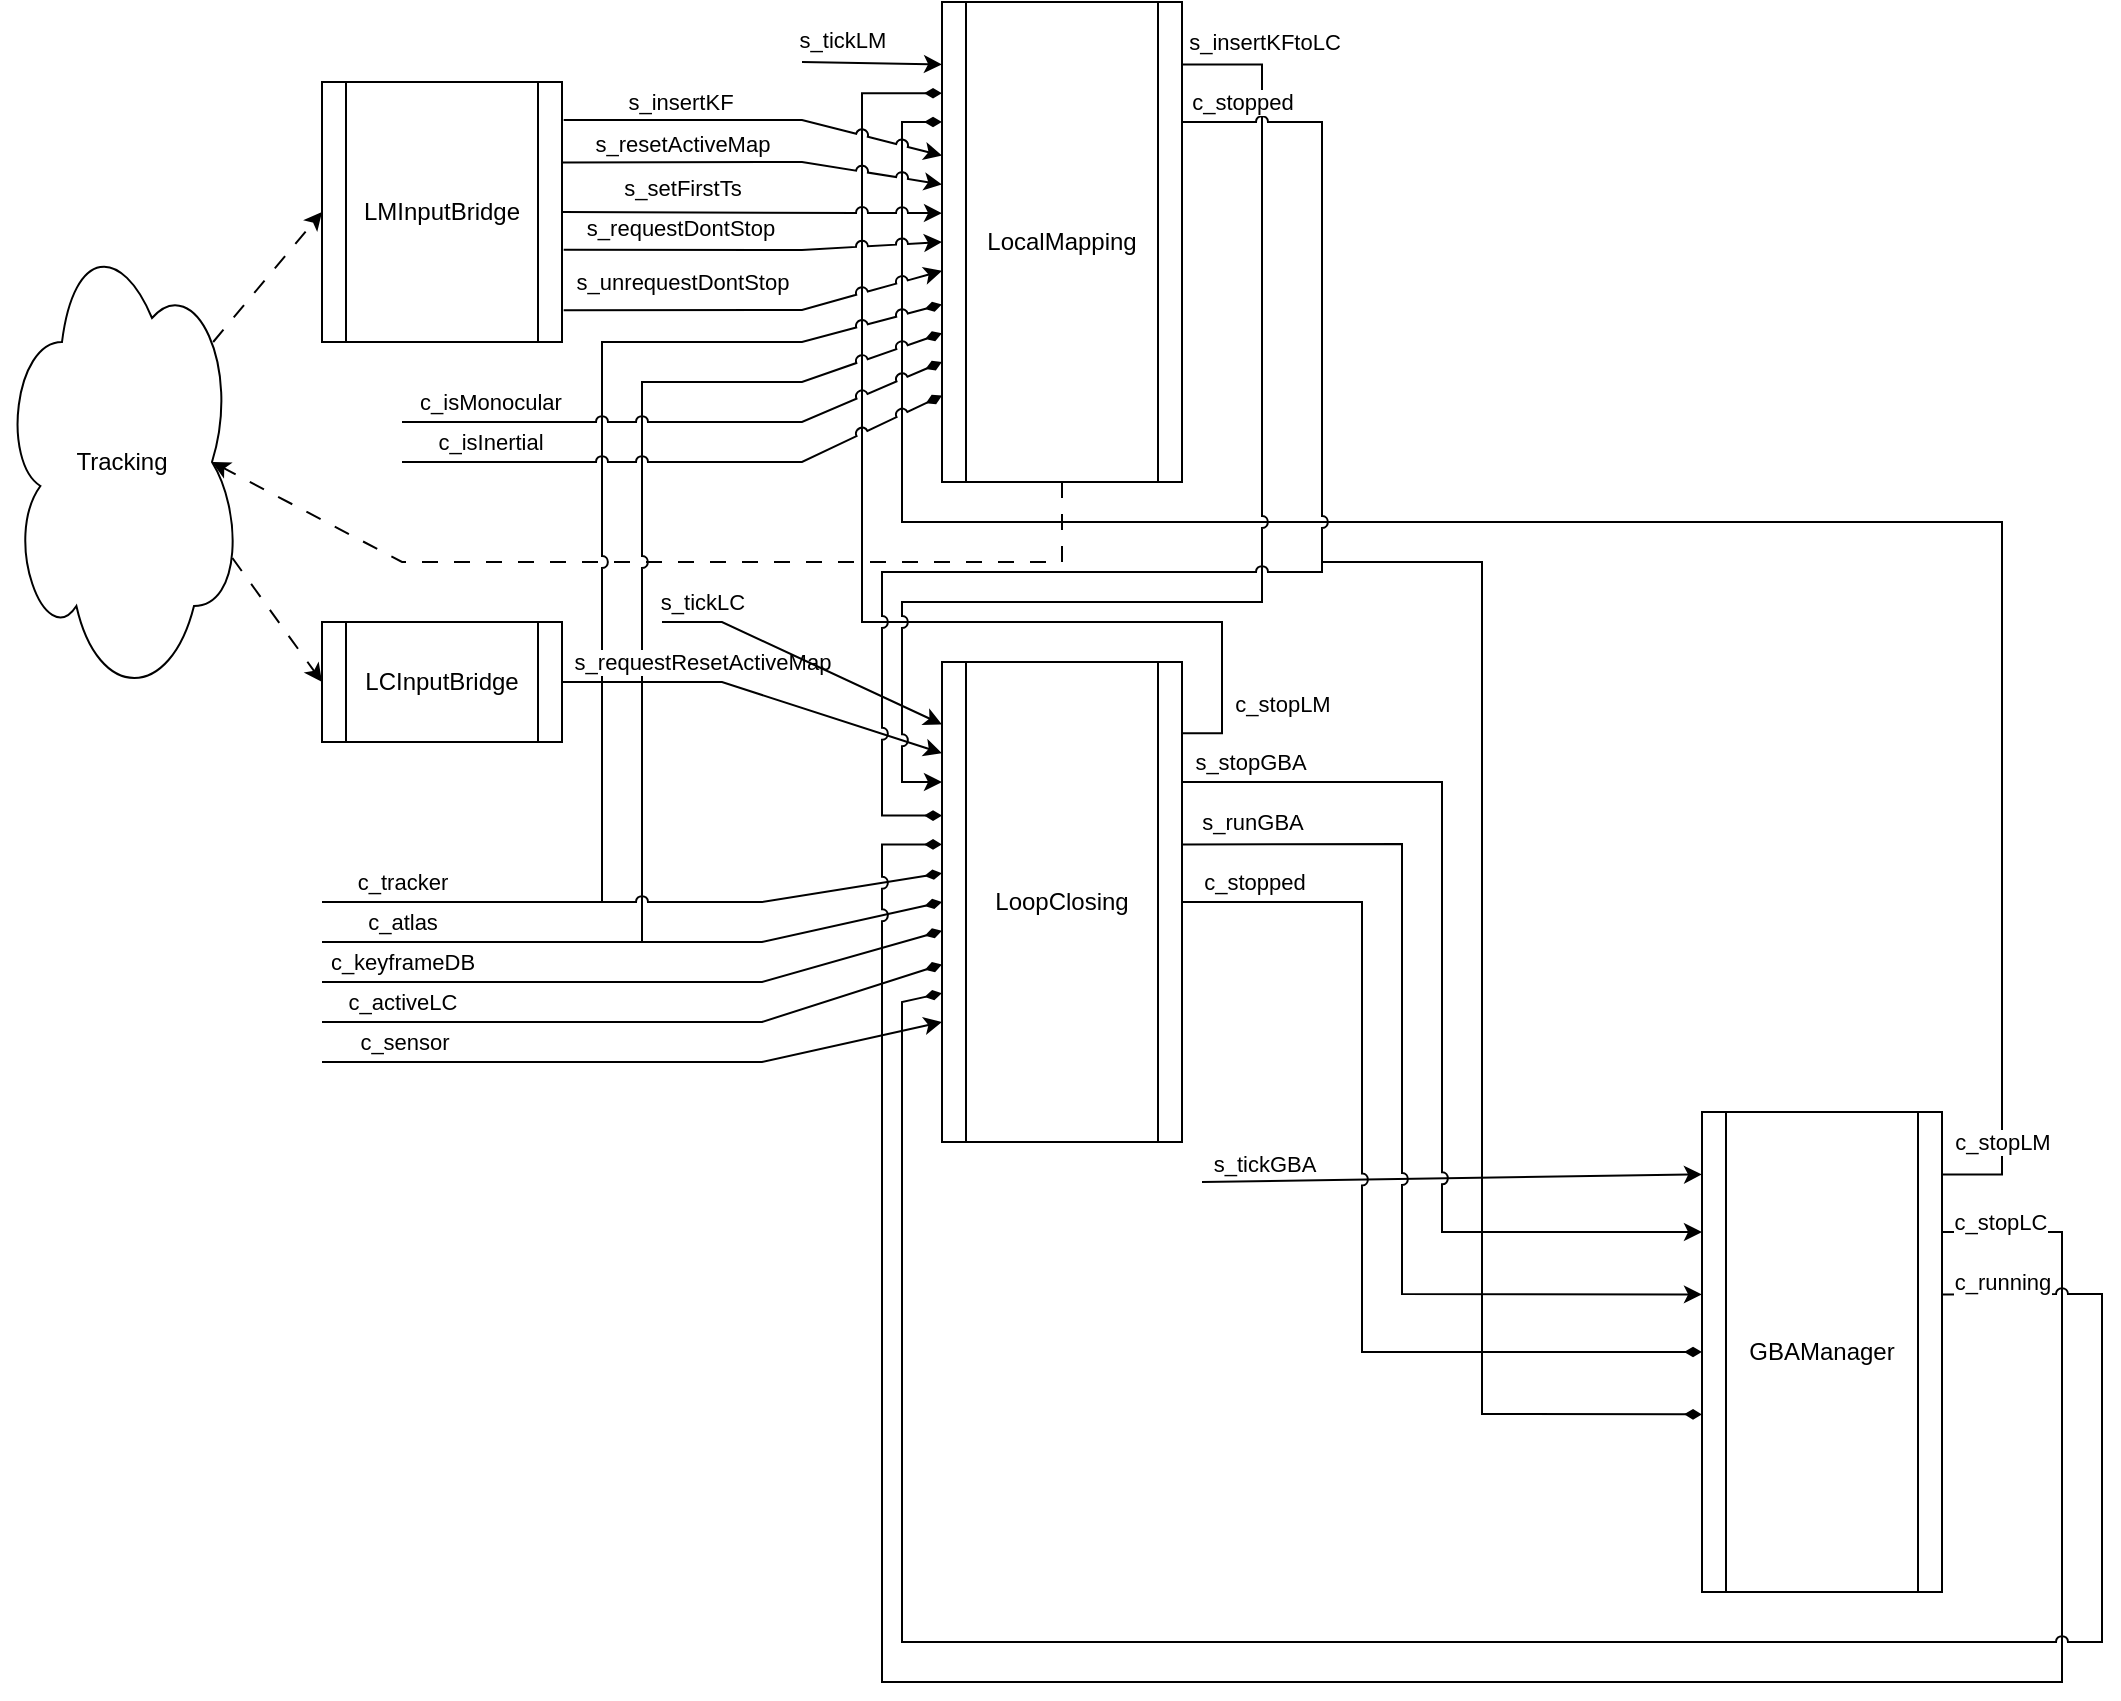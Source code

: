 <mxfile version="24.4.13" type="device">
  <diagram name="ページ1" id="2MazvkKiSUh3FhrOFxcr">
    <mxGraphModel dx="624" dy="1362" grid="1" gridSize="10" guides="1" tooltips="1" connect="1" arrows="1" fold="1" page="1" pageScale="1" pageWidth="827" pageHeight="1169" math="0" shadow="0">
      <root>
        <mxCell id="0" />
        <mxCell id="1" parent="0" />
        <mxCell id="nMe6oU5AvY49a71Z3NFx-3" value="LoopClosing" style="shape=process;whiteSpace=wrap;html=1;backgroundOutline=1;points=[[0,0,0,0,0],[0,0.13,0,0,0],[0,0.19,0,0,0],[0,0.25,0,0,0],[0,0.32,0,0,0],[0,0.38,0,0,0],[0,0.44,0,0,0],[0,0.5,0,0,0],[0,0.56,0,0,0],[0,0.63,0,0,0],[0,0.69,0,0,0],[0,0.75,0,0,0],[0,0.82,0,0,0],[0,0.88,0,0,0],[0,1,0,0,0],[0.25,0,0,0,0],[0.25,1,0,0,0],[0.5,0,0,0,0],[0.5,1,0,0,0],[0.75,0,0,0,0],[0.75,1,0,0,0],[1,0,0,0,0],[1,0.13,0,0,0],[1,0.19,0,0,0],[1,0.25,0,0,0],[1,0.32,0,0,0],[1,0.38,0,0,0],[1,0.44,0,0,0],[1,0.5,0,0,0],[1,0.56,0,0,0],[1,0.63,0,0,0],[1,0.69,0,0,0],[1,0.75,0,0,0],[1,0.82,0,0,0],[1,0.88,0,0,0],[1,1,0,0,0]];" parent="1" vertex="1">
          <mxGeometry x="510" y="360" width="120" height="240" as="geometry" />
        </mxCell>
        <mxCell id="nMe6oU5AvY49a71Z3NFx-5" style="edgeStyle=orthogonalEdgeStyle;rounded=0;orthogonalLoop=1;jettySize=auto;html=1;exitX=1;exitY=0.13;exitDx=0;exitDy=0;exitPerimeter=0;entryX=0;entryY=0.19;entryDx=0;entryDy=0;entryPerimeter=0;endArrow=diamondThin;endFill=1;" parent="1" target="nMe6oU5AvY49a71Z3NFx-8" edge="1">
          <mxGeometry relative="1" as="geometry">
            <mxPoint x="630" y="395.6" as="sourcePoint" />
            <mxPoint x="510" y="80.0" as="targetPoint" />
            <Array as="points">
              <mxPoint x="650" y="396" />
              <mxPoint x="650" y="340" />
              <mxPoint x="470" y="340" />
              <mxPoint x="470" y="76" />
            </Array>
          </mxGeometry>
        </mxCell>
        <mxCell id="nMe6oU5AvY49a71Z3NFx-6" value="c_stopLM" style="edgeLabel;html=1;align=center;verticalAlign=middle;resizable=0;points=[];" parent="nMe6oU5AvY49a71Z3NFx-5" vertex="1" connectable="0">
          <mxGeometry x="-0.839" relative="1" as="geometry">
            <mxPoint x="30" y="10" as="offset" />
          </mxGeometry>
        </mxCell>
        <mxCell id="nMe6oU5AvY49a71Z3NFx-7" value="GBAManager" style="shape=process;whiteSpace=wrap;html=1;backgroundOutline=1;points=[[0,0,0,0,0],[0,0.13,0,0,0],[0,0.19,0,0,0],[0,0.25,0,0,0],[0,0.32,0,0,0],[0,0.38,0,0,0],[0,0.44,0,0,0],[0,0.5,0,0,0],[0,0.56,0,0,0],[0,0.63,0,0,0],[0,0.69,0,0,0],[0,0.75,0,0,0],[0,0.82,0,0,0],[0,0.88,0,0,0],[0,1,0,0,0],[0.25,0,0,0,0],[0.25,1,0,0,0],[0.5,0,0,0,0],[0.5,1,0,0,0],[0.75,0,0,0,0],[0.75,1,0,0,0],[1,0,0,0,0],[1,0.13,0,0,0],[1,0.19,0,0,0],[1,0.25,0,0,0],[1,0.32,0,0,0],[1,0.38,0,0,0],[1,0.44,0,0,0],[1,0.5,0,0,0],[1,0.56,0,0,0],[1,0.63,0,0,0],[1,0.69,0,0,0],[1,0.75,0,0,0],[1,0.82,0,0,0],[1,0.88,0,0,0],[1,1,0,0,0]];" parent="1" vertex="1">
          <mxGeometry x="890" y="585" width="120" height="240" as="geometry" />
        </mxCell>
        <mxCell id="nMe6oU5AvY49a71Z3NFx-8" value="LocalMapping" style="shape=process;whiteSpace=wrap;html=1;backgroundOutline=1;points=[[0,0,0,0,0],[0,0.13,0,0,0],[0,0.19,0,0,0],[0,0.25,0,0,0],[0,0.32,0,0,0],[0,0.38,0,0,0],[0,0.44,0,0,0],[0,0.5,0,0,0],[0,0.56,0,0,0],[0,0.63,0,0,0],[0,0.69,0,0,0],[0,0.75,0,0,0],[0,0.82,0,0,0],[0,0.88,0,0,0],[0,1,0,0,0],[0.25,0,0,0,0],[0.25,1,0,0,0],[0.5,0,0,0,0],[0.5,1,0,0,0],[0.75,0,0,0,0],[0.75,1,0,0,0],[1,0,0,0,0],[1,0.13,0,0,0],[1,0.19,0,0,0],[1,0.25,0,0,0],[1,0.32,0,0,0],[1,0.38,0,0,0],[1,0.44,0,0,0],[1,0.5,0,0,0],[1,0.56,0,0,0],[1,0.63,0,0,0],[1,0.69,0,0,0],[1,0.75,0,0,0],[1,0.82,0,0,0],[1,0.88,0,0,0],[1,1,0,0,0]];" parent="1" vertex="1">
          <mxGeometry x="510" y="30" width="120" height="240" as="geometry" />
        </mxCell>
        <mxCell id="nMe6oU5AvY49a71Z3NFx-10" style="edgeStyle=orthogonalEdgeStyle;rounded=0;orthogonalLoop=1;jettySize=auto;html=1;exitX=1;exitY=0.13;exitDx=0;exitDy=0;exitPerimeter=0;entryX=0;entryY=0.25;entryDx=0;entryDy=0;entryPerimeter=0;endArrow=diamondThin;endFill=1;" parent="1" source="nMe6oU5AvY49a71Z3NFx-7" target="nMe6oU5AvY49a71Z3NFx-8" edge="1">
          <mxGeometry relative="1" as="geometry">
            <Array as="points">
              <mxPoint x="1040" y="616" />
              <mxPoint x="1040" y="290" />
              <mxPoint x="490" y="290" />
              <mxPoint x="490" y="90" />
            </Array>
          </mxGeometry>
        </mxCell>
        <mxCell id="nMe6oU5AvY49a71Z3NFx-11" value="c_stopLM" style="edgeLabel;html=1;align=center;verticalAlign=middle;resizable=0;points=[];" parent="nMe6oU5AvY49a71Z3NFx-10" vertex="1" connectable="0">
          <mxGeometry x="-0.897" y="-1" relative="1" as="geometry">
            <mxPoint x="-1" y="12" as="offset" />
          </mxGeometry>
        </mxCell>
        <mxCell id="nMe6oU5AvY49a71Z3NFx-12" value="" style="endArrow=classic;html=1;rounded=0;jumpStyle=arc;entryX=0;entryY=0.13;entryDx=0;entryDy=0;entryPerimeter=0;" parent="1" target="nMe6oU5AvY49a71Z3NFx-8" edge="1">
          <mxGeometry width="50" height="50" relative="1" as="geometry">
            <mxPoint x="440" y="60" as="sourcePoint" />
            <mxPoint x="480" y="61.2" as="targetPoint" />
          </mxGeometry>
        </mxCell>
        <mxCell id="nMe6oU5AvY49a71Z3NFx-13" value="s_tickLM" style="edgeLabel;html=1;align=center;verticalAlign=middle;resizable=0;points=[];" parent="nMe6oU5AvY49a71Z3NFx-12" vertex="1" connectable="0">
          <mxGeometry x="-0.864" y="-3" relative="1" as="geometry">
            <mxPoint x="15" y="-14" as="offset" />
          </mxGeometry>
        </mxCell>
        <mxCell id="26lXbxvh2lXE3vRa3ptv-3" style="rounded=0;orthogonalLoop=1;jettySize=auto;html=1;exitX=0.88;exitY=0.25;exitDx=0;exitDy=0;exitPerimeter=0;entryX=0;entryY=0.5;entryDx=0;entryDy=0;dashed=1;dashPattern=8 8;endArrow=classic;endFill=1;startArrow=none;startFill=0;" parent="1" source="26lXbxvh2lXE3vRa3ptv-1" target="26lXbxvh2lXE3vRa3ptv-2" edge="1">
          <mxGeometry relative="1" as="geometry" />
        </mxCell>
        <mxCell id="26lXbxvh2lXE3vRa3ptv-7" style="rounded=0;orthogonalLoop=1;jettySize=auto;html=1;exitX=0.96;exitY=0.7;exitDx=0;exitDy=0;exitPerimeter=0;dashed=1;dashPattern=8 8;entryX=0;entryY=0.5;entryDx=0;entryDy=0;" parent="1" source="26lXbxvh2lXE3vRa3ptv-1" target="26lXbxvh2lXE3vRa3ptv-6" edge="1">
          <mxGeometry relative="1" as="geometry">
            <mxPoint x="170" y="240" as="targetPoint" />
          </mxGeometry>
        </mxCell>
        <mxCell id="26lXbxvh2lXE3vRa3ptv-1" value="Tracking" style="ellipse;shape=cloud;whiteSpace=wrap;html=1;" parent="1" vertex="1">
          <mxGeometry x="40" y="140" width="120" height="240" as="geometry" />
        </mxCell>
        <mxCell id="26lXbxvh2lXE3vRa3ptv-2" value="LMInputBridge" style="shape=process;whiteSpace=wrap;html=1;backgroundOutline=1;" parent="1" vertex="1">
          <mxGeometry x="200" y="70" width="120" height="130" as="geometry" />
        </mxCell>
        <mxCell id="26lXbxvh2lXE3vRa3ptv-5" style="rounded=0;orthogonalLoop=1;jettySize=auto;html=1;entryX=0.875;entryY=0.5;entryDx=0;entryDy=0;entryPerimeter=0;dashed=1;dashPattern=8 8;exitX=0.5;exitY=1;exitDx=0;exitDy=0;exitPerimeter=0;" parent="1" source="nMe6oU5AvY49a71Z3NFx-8" target="26lXbxvh2lXE3vRa3ptv-1" edge="1">
          <mxGeometry relative="1" as="geometry">
            <mxPoint x="200" y="310" as="sourcePoint" />
            <Array as="points">
              <mxPoint x="570" y="310" />
              <mxPoint x="240" y="310" />
            </Array>
          </mxGeometry>
        </mxCell>
        <mxCell id="26lXbxvh2lXE3vRa3ptv-6" value="LCInputBridge" style="shape=process;whiteSpace=wrap;html=1;backgroundOutline=1;" parent="1" vertex="1">
          <mxGeometry x="200" y="340" width="120" height="60" as="geometry" />
        </mxCell>
        <mxCell id="26lXbxvh2lXE3vRa3ptv-8" style="rounded=0;orthogonalLoop=1;jettySize=auto;html=1;entryX=0;entryY=0.32;entryDx=0;entryDy=0;entryPerimeter=0;jumpStyle=arc;exitX=1.007;exitY=0.146;exitDx=0;exitDy=0;exitPerimeter=0;" parent="1" source="26lXbxvh2lXE3vRa3ptv-2" target="nMe6oU5AvY49a71Z3NFx-8" edge="1">
          <mxGeometry relative="1" as="geometry">
            <mxPoint x="340" y="86" as="sourcePoint" />
            <mxPoint x="550" y="115.89" as="targetPoint" />
            <Array as="points">
              <mxPoint x="440" y="89" />
            </Array>
          </mxGeometry>
        </mxCell>
        <mxCell id="26lXbxvh2lXE3vRa3ptv-9" value="s_insertKF" style="edgeLabel;html=1;align=center;verticalAlign=middle;resizable=0;points=[];" parent="26lXbxvh2lXE3vRa3ptv-8" vertex="1" connectable="0">
          <mxGeometry x="-0.828" y="-1" relative="1" as="geometry">
            <mxPoint x="41" y="-10" as="offset" />
          </mxGeometry>
        </mxCell>
        <mxCell id="26lXbxvh2lXE3vRa3ptv-10" style="rounded=0;orthogonalLoop=1;jettySize=auto;html=1;entryX=0;entryY=0.38;entryDx=0;entryDy=0;entryPerimeter=0;jumpStyle=arc;exitX=1;exitY=0.31;exitDx=0;exitDy=0;exitPerimeter=0;" parent="1" source="26lXbxvh2lXE3vRa3ptv-2" target="nMe6oU5AvY49a71Z3NFx-8" edge="1">
          <mxGeometry relative="1" as="geometry">
            <mxPoint x="360" y="130" as="sourcePoint" />
            <Array as="points">
              <mxPoint x="440" y="110" />
            </Array>
          </mxGeometry>
        </mxCell>
        <mxCell id="26lXbxvh2lXE3vRa3ptv-11" value="s_resetActiveMap" style="edgeLabel;html=1;align=center;verticalAlign=middle;resizable=0;points=[];" parent="26lXbxvh2lXE3vRa3ptv-10" vertex="1" connectable="0">
          <mxGeometry x="-0.843" y="-2" relative="1" as="geometry">
            <mxPoint x="45" y="-12" as="offset" />
          </mxGeometry>
        </mxCell>
        <mxCell id="26lXbxvh2lXE3vRa3ptv-12" style="rounded=0;orthogonalLoop=1;jettySize=auto;html=1;entryX=0;entryY=0.44;entryDx=0;entryDy=0;entryPerimeter=0;exitX=1;exitY=0.5;exitDx=0;exitDy=0;edgeStyle=orthogonalEdgeStyle;jumpStyle=arc;" parent="1" source="26lXbxvh2lXE3vRa3ptv-2" target="nMe6oU5AvY49a71Z3NFx-8" edge="1">
          <mxGeometry relative="1" as="geometry">
            <mxPoint x="360" y="170" as="sourcePoint" />
          </mxGeometry>
        </mxCell>
        <mxCell id="26lXbxvh2lXE3vRa3ptv-14" value="s_setFirstTs" style="edgeLabel;html=1;align=center;verticalAlign=middle;resizable=0;points=[];" parent="26lXbxvh2lXE3vRa3ptv-12" vertex="1" connectable="0">
          <mxGeometry x="-0.878" y="3" relative="1" as="geometry">
            <mxPoint x="48" y="-9" as="offset" />
          </mxGeometry>
        </mxCell>
        <mxCell id="26lXbxvh2lXE3vRa3ptv-13" style="rounded=0;orthogonalLoop=1;jettySize=auto;html=1;entryX=0;entryY=0.5;entryDx=0;entryDy=0;entryPerimeter=0;exitX=1.007;exitY=0.645;exitDx=0;exitDy=0;exitPerimeter=0;jumpStyle=arc;" parent="1" source="26lXbxvh2lXE3vRa3ptv-2" target="nMe6oU5AvY49a71Z3NFx-8" edge="1">
          <mxGeometry relative="1" as="geometry">
            <mxPoint x="370" y="210" as="sourcePoint" />
            <Array as="points">
              <mxPoint x="440" y="154" />
            </Array>
          </mxGeometry>
        </mxCell>
        <mxCell id="26lXbxvh2lXE3vRa3ptv-15" value="s_requestDontStop" style="edgeLabel;html=1;align=center;verticalAlign=middle;resizable=0;points=[];" parent="26lXbxvh2lXE3vRa3ptv-13" vertex="1" connectable="0">
          <mxGeometry x="-0.777" y="-4" relative="1" as="geometry">
            <mxPoint x="37" y="-15" as="offset" />
          </mxGeometry>
        </mxCell>
        <mxCell id="26lXbxvh2lXE3vRa3ptv-16" value="" style="endArrow=classic;html=1;rounded=0;entryX=0;entryY=0.56;entryDx=0;entryDy=0;entryPerimeter=0;exitX=1.007;exitY=0.878;exitDx=0;exitDy=0;exitPerimeter=0;jumpStyle=arc;" parent="1" source="26lXbxvh2lXE3vRa3ptv-2" target="nMe6oU5AvY49a71Z3NFx-8" edge="1">
          <mxGeometry width="50" height="50" relative="1" as="geometry">
            <mxPoint x="380" y="240" as="sourcePoint" />
            <mxPoint x="420" y="120" as="targetPoint" />
            <Array as="points">
              <mxPoint x="440" y="184" />
            </Array>
          </mxGeometry>
        </mxCell>
        <mxCell id="26lXbxvh2lXE3vRa3ptv-17" value="s_unrequestDontStop" style="edgeLabel;html=1;align=center;verticalAlign=middle;resizable=0;points=[];" parent="26lXbxvh2lXE3vRa3ptv-16" vertex="1" connectable="0">
          <mxGeometry x="-0.858" y="-1" relative="1" as="geometry">
            <mxPoint x="45" y="-15" as="offset" />
          </mxGeometry>
        </mxCell>
        <mxCell id="26lXbxvh2lXE3vRa3ptv-18" value="" style="endArrow=diamondThin;html=1;rounded=0;entryX=0;entryY=0.63;entryDx=0;entryDy=0;entryPerimeter=0;endFill=1;jumpStyle=arc;" parent="1" target="nMe6oU5AvY49a71Z3NFx-8" edge="1">
          <mxGeometry width="50" height="50" relative="1" as="geometry">
            <mxPoint x="200" y="480" as="sourcePoint" />
            <mxPoint x="510" y="180" as="targetPoint" />
            <Array as="points">
              <mxPoint x="340" y="480" />
              <mxPoint x="340" y="200" />
              <mxPoint x="440" y="200" />
            </Array>
          </mxGeometry>
        </mxCell>
        <mxCell id="26lXbxvh2lXE3vRa3ptv-19" value="c_tracker" style="edgeLabel;html=1;align=center;verticalAlign=middle;resizable=0;points=[];" parent="26lXbxvh2lXE3vRa3ptv-18" vertex="1" connectable="0">
          <mxGeometry x="-0.816" y="-1" relative="1" as="geometry">
            <mxPoint x="-15" y="-11" as="offset" />
          </mxGeometry>
        </mxCell>
        <mxCell id="26lXbxvh2lXE3vRa3ptv-21" value="" style="endArrow=diamondThin;html=1;rounded=0;entryX=0;entryY=0.69;entryDx=0;entryDy=0;entryPerimeter=0;endFill=1;jumpStyle=arc;" parent="1" target="nMe6oU5AvY49a71Z3NFx-8" edge="1">
          <mxGeometry width="50" height="50" relative="1" as="geometry">
            <mxPoint x="200" y="500" as="sourcePoint" />
            <mxPoint x="570" y="230" as="targetPoint" />
            <Array as="points">
              <mxPoint x="360" y="500" />
              <mxPoint x="360" y="220" />
              <mxPoint x="440" y="220" />
            </Array>
          </mxGeometry>
        </mxCell>
        <mxCell id="26lXbxvh2lXE3vRa3ptv-22" value="c_atlas" style="edgeLabel;html=1;align=center;verticalAlign=middle;resizable=0;points=[];" parent="26lXbxvh2lXE3vRa3ptv-21" vertex="1" connectable="0">
          <mxGeometry x="-0.816" y="-1" relative="1" as="geometry">
            <mxPoint x="-15" y="-11" as="offset" />
          </mxGeometry>
        </mxCell>
        <mxCell id="26lXbxvh2lXE3vRa3ptv-23" value="" style="endArrow=diamondThin;html=1;rounded=0;entryX=0;entryY=0.75;entryDx=0;entryDy=0;entryPerimeter=0;endFill=1;jumpStyle=arc;" parent="1" target="nMe6oU5AvY49a71Z3NFx-8" edge="1">
          <mxGeometry width="50" height="50" relative="1" as="geometry">
            <mxPoint x="240" y="240" as="sourcePoint" />
            <mxPoint x="580" y="230" as="targetPoint" />
            <Array as="points">
              <mxPoint x="440" y="240" />
            </Array>
          </mxGeometry>
        </mxCell>
        <mxCell id="26lXbxvh2lXE3vRa3ptv-24" value="c_isMonocular" style="edgeLabel;html=1;align=center;verticalAlign=middle;resizable=0;points=[];" parent="26lXbxvh2lXE3vRa3ptv-23" vertex="1" connectable="0">
          <mxGeometry x="-0.816" y="-1" relative="1" as="geometry">
            <mxPoint x="18" y="-11" as="offset" />
          </mxGeometry>
        </mxCell>
        <mxCell id="26lXbxvh2lXE3vRa3ptv-25" value="" style="endArrow=diamondThin;html=1;rounded=0;entryX=0;entryY=0.82;entryDx=0;entryDy=0;entryPerimeter=0;endFill=1;jumpStyle=arc;" parent="1" target="nMe6oU5AvY49a71Z3NFx-8" edge="1">
          <mxGeometry width="50" height="50" relative="1" as="geometry">
            <mxPoint x="240" y="260" as="sourcePoint" />
            <mxPoint x="558" y="293" as="targetPoint" />
            <Array as="points">
              <mxPoint x="440" y="260" />
            </Array>
          </mxGeometry>
        </mxCell>
        <mxCell id="26lXbxvh2lXE3vRa3ptv-26" value="c_isInertial" style="edgeLabel;html=1;align=center;verticalAlign=middle;resizable=0;points=[];" parent="26lXbxvh2lXE3vRa3ptv-25" vertex="1" connectable="0">
          <mxGeometry x="-0.816" y="-1" relative="1" as="geometry">
            <mxPoint x="18" y="-11" as="offset" />
          </mxGeometry>
        </mxCell>
        <mxCell id="26lXbxvh2lXE3vRa3ptv-28" value="" style="endArrow=diamondThin;html=1;rounded=0;endFill=1;jumpStyle=arc;entryX=0;entryY=0.44;entryDx=0;entryDy=0;entryPerimeter=0;" parent="1" target="nMe6oU5AvY49a71Z3NFx-3" edge="1">
          <mxGeometry width="50" height="50" relative="1" as="geometry">
            <mxPoint x="340" y="480" as="sourcePoint" />
            <mxPoint x="500" y="640" as="targetPoint" />
            <Array as="points">
              <mxPoint x="420" y="480" />
            </Array>
          </mxGeometry>
        </mxCell>
        <mxCell id="26lXbxvh2lXE3vRa3ptv-29" value="" style="endArrow=diamondThin;html=1;rounded=0;jumpStyle=arc;endFill=1;entryX=0;entryY=0.5;entryDx=0;entryDy=0;entryPerimeter=0;" parent="1" target="nMe6oU5AvY49a71Z3NFx-3" edge="1">
          <mxGeometry width="50" height="50" relative="1" as="geometry">
            <mxPoint x="360" y="500" as="sourcePoint" />
            <mxPoint x="460" y="600" as="targetPoint" />
            <Array as="points">
              <mxPoint x="420" y="500" />
            </Array>
          </mxGeometry>
        </mxCell>
        <mxCell id="26lXbxvh2lXE3vRa3ptv-30" style="rounded=0;orthogonalLoop=1;jettySize=auto;html=1;exitX=1;exitY=0.5;exitDx=0;exitDy=0;entryX=0;entryY=0.19;entryDx=0;entryDy=0;entryPerimeter=0;" parent="1" source="26lXbxvh2lXE3vRa3ptv-6" target="nMe6oU5AvY49a71Z3NFx-3" edge="1">
          <mxGeometry relative="1" as="geometry">
            <Array as="points">
              <mxPoint x="400" y="370" />
            </Array>
          </mxGeometry>
        </mxCell>
        <mxCell id="26lXbxvh2lXE3vRa3ptv-31" value="s_requestResetActiveMap" style="edgeLabel;html=1;align=center;verticalAlign=middle;resizable=0;points=[];" parent="26lXbxvh2lXE3vRa3ptv-30" vertex="1" connectable="0">
          <mxGeometry x="-0.901" relative="1" as="geometry">
            <mxPoint x="60" y="-10" as="offset" />
          </mxGeometry>
        </mxCell>
        <mxCell id="26lXbxvh2lXE3vRa3ptv-32" style="edgeStyle=orthogonalEdgeStyle;rounded=0;orthogonalLoop=1;jettySize=auto;html=1;exitX=1;exitY=0.13;exitDx=0;exitDy=0;exitPerimeter=0;entryX=0;entryY=0.25;entryDx=0;entryDy=0;entryPerimeter=0;jumpStyle=arc;" parent="1" source="nMe6oU5AvY49a71Z3NFx-8" target="nMe6oU5AvY49a71Z3NFx-3" edge="1">
          <mxGeometry relative="1" as="geometry">
            <Array as="points">
              <mxPoint x="670" y="61" />
              <mxPoint x="670" y="330" />
              <mxPoint x="490" y="330" />
              <mxPoint x="490" y="420" />
            </Array>
          </mxGeometry>
        </mxCell>
        <mxCell id="26lXbxvh2lXE3vRa3ptv-33" value="s_insertKFtoLC" style="edgeLabel;html=1;align=center;verticalAlign=middle;resizable=0;points=[];" parent="26lXbxvh2lXE3vRa3ptv-32" vertex="1" connectable="0">
          <mxGeometry x="-0.952" y="-1" relative="1" as="geometry">
            <mxPoint x="26" y="-12" as="offset" />
          </mxGeometry>
        </mxCell>
        <mxCell id="26lXbxvh2lXE3vRa3ptv-34" style="edgeStyle=orthogonalEdgeStyle;rounded=0;orthogonalLoop=1;jettySize=auto;html=1;exitX=1;exitY=0.25;exitDx=0;exitDy=0;exitPerimeter=0;entryX=0;entryY=0.32;entryDx=0;entryDy=0;entryPerimeter=0;jumpStyle=arc;endArrow=diamondThin;endFill=1;" parent="1" source="nMe6oU5AvY49a71Z3NFx-8" target="nMe6oU5AvY49a71Z3NFx-3" edge="1">
          <mxGeometry relative="1" as="geometry">
            <Array as="points">
              <mxPoint x="700" y="90" />
              <mxPoint x="700" y="315" />
              <mxPoint x="480" y="315" />
              <mxPoint x="480" y="437" />
            </Array>
          </mxGeometry>
        </mxCell>
        <mxCell id="26lXbxvh2lXE3vRa3ptv-35" value="c_stopped" style="edgeLabel;html=1;align=center;verticalAlign=middle;resizable=0;points=[];" parent="26lXbxvh2lXE3vRa3ptv-34" vertex="1" connectable="0">
          <mxGeometry x="-0.964" y="-1" relative="1" as="geometry">
            <mxPoint x="18" y="-11" as="offset" />
          </mxGeometry>
        </mxCell>
        <mxCell id="26lXbxvh2lXE3vRa3ptv-36" value="" style="endArrow=classic;html=1;rounded=0;entryX=0;entryY=0.13;entryDx=0;entryDy=0;entryPerimeter=0;" parent="1" target="nMe6oU5AvY49a71Z3NFx-3" edge="1">
          <mxGeometry width="50" height="50" relative="1" as="geometry">
            <mxPoint x="370" y="340" as="sourcePoint" />
            <mxPoint x="430" y="330" as="targetPoint" />
            <Array as="points">
              <mxPoint x="400" y="340" />
            </Array>
          </mxGeometry>
        </mxCell>
        <mxCell id="26lXbxvh2lXE3vRa3ptv-37" value="s_tickLC" style="edgeLabel;html=1;align=center;verticalAlign=middle;resizable=0;points=[];" parent="26lXbxvh2lXE3vRa3ptv-36" vertex="1" connectable="0">
          <mxGeometry x="-0.818" y="-2" relative="1" as="geometry">
            <mxPoint x="6" y="-12" as="offset" />
          </mxGeometry>
        </mxCell>
        <mxCell id="26lXbxvh2lXE3vRa3ptv-38" style="edgeStyle=orthogonalEdgeStyle;rounded=0;orthogonalLoop=1;jettySize=auto;html=1;exitX=1;exitY=0.25;exitDx=0;exitDy=0;exitPerimeter=0;entryX=0;entryY=0.38;entryDx=0;entryDy=0;entryPerimeter=0;jumpStyle=arc;endArrow=diamondThin;endFill=1;" parent="1" source="nMe6oU5AvY49a71Z3NFx-7" target="nMe6oU5AvY49a71Z3NFx-3" edge="1">
          <mxGeometry relative="1" as="geometry">
            <Array as="points">
              <mxPoint x="1070" y="645" />
              <mxPoint x="1070" y="870" />
              <mxPoint x="480" y="870" />
              <mxPoint x="480" y="451" />
            </Array>
          </mxGeometry>
        </mxCell>
        <mxCell id="26lXbxvh2lXE3vRa3ptv-39" value="c_stopLC" style="edgeLabel;html=1;align=center;verticalAlign=middle;resizable=0;points=[];" parent="26lXbxvh2lXE3vRa3ptv-38" vertex="1" connectable="0">
          <mxGeometry x="-0.959" y="1" relative="1" as="geometry">
            <mxPoint x="2" y="-4" as="offset" />
          </mxGeometry>
        </mxCell>
        <mxCell id="26lXbxvh2lXE3vRa3ptv-41" value="" style="endArrow=diamondThin;html=1;rounded=0;endFill=1;entryX=0;entryY=0.56;entryDx=0;entryDy=0;entryPerimeter=0;" parent="1" target="nMe6oU5AvY49a71Z3NFx-3" edge="1">
          <mxGeometry width="50" height="50" relative="1" as="geometry">
            <mxPoint x="200" y="520" as="sourcePoint" />
            <mxPoint x="340" y="470" as="targetPoint" />
            <Array as="points">
              <mxPoint x="420" y="520" />
            </Array>
          </mxGeometry>
        </mxCell>
        <mxCell id="26lXbxvh2lXE3vRa3ptv-42" value="c_keyframeDB" style="edgeLabel;html=1;align=center;verticalAlign=middle;resizable=0;points=[];" parent="26lXbxvh2lXE3vRa3ptv-41" vertex="1" connectable="0">
          <mxGeometry x="-0.868" y="3" relative="1" as="geometry">
            <mxPoint x="19" y="-7" as="offset" />
          </mxGeometry>
        </mxCell>
        <mxCell id="26lXbxvh2lXE3vRa3ptv-43" value="" style="endArrow=diamondThin;html=1;rounded=0;endFill=1;entryX=0;entryY=0.63;entryDx=0;entryDy=0;entryPerimeter=0;" parent="1" target="nMe6oU5AvY49a71Z3NFx-3" edge="1">
          <mxGeometry width="50" height="50" relative="1" as="geometry">
            <mxPoint x="200" y="540" as="sourcePoint" />
            <mxPoint x="520" y="504" as="targetPoint" />
            <Array as="points">
              <mxPoint x="420" y="540" />
            </Array>
          </mxGeometry>
        </mxCell>
        <mxCell id="26lXbxvh2lXE3vRa3ptv-44" value="c_activeLC" style="edgeLabel;html=1;align=center;verticalAlign=middle;resizable=0;points=[];" parent="26lXbxvh2lXE3vRa3ptv-43" vertex="1" connectable="0">
          <mxGeometry x="-0.868" y="3" relative="1" as="geometry">
            <mxPoint x="19" y="-7" as="offset" />
          </mxGeometry>
        </mxCell>
        <mxCell id="26lXbxvh2lXE3vRa3ptv-45" value="" style="endArrow=diamondThin;html=1;rounded=0;endFill=1;entryX=0;entryY=0.69;entryDx=0;entryDy=0;entryPerimeter=0;exitX=1;exitY=0.38;exitDx=0;exitDy=0;exitPerimeter=0;jumpStyle=arc;" parent="1" source="nMe6oU5AvY49a71Z3NFx-7" target="nMe6oU5AvY49a71Z3NFx-3" edge="1">
          <mxGeometry width="50" height="50" relative="1" as="geometry">
            <mxPoint x="200" y="559" as="sourcePoint" />
            <mxPoint x="510" y="530" as="targetPoint" />
            <Array as="points">
              <mxPoint x="1090" y="676" />
              <mxPoint x="1090" y="850" />
              <mxPoint x="800" y="850" />
              <mxPoint x="490" y="850" />
              <mxPoint x="490" y="640" />
              <mxPoint x="490" y="530" />
            </Array>
          </mxGeometry>
        </mxCell>
        <mxCell id="26lXbxvh2lXE3vRa3ptv-46" value="c_running" style="edgeLabel;html=1;align=center;verticalAlign=middle;resizable=0;points=[];" parent="26lXbxvh2lXE3vRa3ptv-45" vertex="1" connectable="0">
          <mxGeometry x="-0.868" y="3" relative="1" as="geometry">
            <mxPoint x="-49" y="-3" as="offset" />
          </mxGeometry>
        </mxCell>
        <mxCell id="7hJuEiHS3p7v8XDJWKS_-2" value="" style="endArrow=classic;html=1;rounded=0;entryX=0;entryY=0.75;entryDx=0;entryDy=0;entryPerimeter=0;" parent="1" edge="1" target="nMe6oU5AvY49a71Z3NFx-3">
          <mxGeometry width="50" height="50" relative="1" as="geometry">
            <mxPoint x="200" y="560" as="sourcePoint" />
            <mxPoint x="410" y="530" as="targetPoint" />
            <Array as="points">
              <mxPoint x="420" y="560" />
            </Array>
          </mxGeometry>
        </mxCell>
        <mxCell id="YKGSiKyMahNkv6OZUYkS-1" value="c_sensor" style="edgeLabel;html=1;align=center;verticalAlign=middle;resizable=0;points=[];" vertex="1" connectable="0" parent="7hJuEiHS3p7v8XDJWKS_-2">
          <mxGeometry x="-0.83" y="-1" relative="1" as="geometry">
            <mxPoint x="14" y="-11" as="offset" />
          </mxGeometry>
        </mxCell>
        <mxCell id="YKGSiKyMahNkv6OZUYkS-2" value="" style="endArrow=classic;html=1;rounded=0;entryX=0;entryY=0.13;entryDx=0;entryDy=0;entryPerimeter=0;jumpStyle=arc;" edge="1" parent="1" target="nMe6oU5AvY49a71Z3NFx-7">
          <mxGeometry width="50" height="50" relative="1" as="geometry">
            <mxPoint x="640" y="620" as="sourcePoint" />
            <mxPoint x="860" y="540" as="targetPoint" />
            <Array as="points" />
          </mxGeometry>
        </mxCell>
        <mxCell id="YKGSiKyMahNkv6OZUYkS-3" value="s_tickGBA" style="edgeLabel;html=1;align=center;verticalAlign=middle;resizable=0;points=[];" vertex="1" connectable="0" parent="YKGSiKyMahNkv6OZUYkS-2">
          <mxGeometry x="-0.702" y="-1" relative="1" as="geometry">
            <mxPoint x="-7" y="-10" as="offset" />
          </mxGeometry>
        </mxCell>
        <mxCell id="YKGSiKyMahNkv6OZUYkS-4" style="rounded=0;orthogonalLoop=1;jettySize=auto;html=1;exitX=1;exitY=0.25;exitDx=0;exitDy=0;exitPerimeter=0;entryX=0;entryY=0.25;entryDx=0;entryDy=0;entryPerimeter=0;jumpStyle=arc;" edge="1" parent="1" source="nMe6oU5AvY49a71Z3NFx-3" target="nMe6oU5AvY49a71Z3NFx-7">
          <mxGeometry relative="1" as="geometry">
            <Array as="points">
              <mxPoint x="720" y="420" />
              <mxPoint x="760" y="420" />
              <mxPoint x="760" y="645" />
            </Array>
          </mxGeometry>
        </mxCell>
        <mxCell id="YKGSiKyMahNkv6OZUYkS-8" value="s_stopGBA" style="edgeLabel;html=1;align=center;verticalAlign=middle;resizable=0;points=[];" vertex="1" connectable="0" parent="YKGSiKyMahNkv6OZUYkS-4">
          <mxGeometry x="-0.921" y="-1" relative="1" as="geometry">
            <mxPoint x="15" y="-11" as="offset" />
          </mxGeometry>
        </mxCell>
        <mxCell id="YKGSiKyMahNkv6OZUYkS-5" style="rounded=0;orthogonalLoop=1;jettySize=auto;html=1;exitX=1;exitY=0.38;exitDx=0;exitDy=0;exitPerimeter=0;entryX=0;entryY=0.38;entryDx=0;entryDy=0;entryPerimeter=0;jumpStyle=arc;" edge="1" parent="1" source="nMe6oU5AvY49a71Z3NFx-3" target="nMe6oU5AvY49a71Z3NFx-7">
          <mxGeometry relative="1" as="geometry">
            <Array as="points">
              <mxPoint x="720" y="451" />
              <mxPoint x="740" y="451" />
              <mxPoint x="740" y="676" />
            </Array>
          </mxGeometry>
        </mxCell>
        <mxCell id="YKGSiKyMahNkv6OZUYkS-9" value="s_runGBA" style="edgeLabel;html=1;align=center;verticalAlign=middle;resizable=0;points=[];" vertex="1" connectable="0" parent="YKGSiKyMahNkv6OZUYkS-5">
          <mxGeometry x="-0.91" relative="1" as="geometry">
            <mxPoint x="13" y="-11" as="offset" />
          </mxGeometry>
        </mxCell>
        <mxCell id="YKGSiKyMahNkv6OZUYkS-6" style="rounded=0;orthogonalLoop=1;jettySize=auto;html=1;exitX=1;exitY=0.5;exitDx=0;exitDy=0;exitPerimeter=0;entryX=0;entryY=0.5;entryDx=0;entryDy=0;entryPerimeter=0;jumpStyle=arc;endArrow=diamondThin;endFill=1;" edge="1" parent="1" source="nMe6oU5AvY49a71Z3NFx-3" target="nMe6oU5AvY49a71Z3NFx-7">
          <mxGeometry relative="1" as="geometry">
            <Array as="points">
              <mxPoint x="720" y="480" />
              <mxPoint x="720" y="705" />
            </Array>
          </mxGeometry>
        </mxCell>
        <mxCell id="YKGSiKyMahNkv6OZUYkS-10" value="c_stopped" style="edgeLabel;html=1;align=center;verticalAlign=middle;resizable=0;points=[];" vertex="1" connectable="0" parent="YKGSiKyMahNkv6OZUYkS-6">
          <mxGeometry x="-0.899" y="2" relative="1" as="geometry">
            <mxPoint x="11" y="-8" as="offset" />
          </mxGeometry>
        </mxCell>
        <mxCell id="YKGSiKyMahNkv6OZUYkS-12" value="" style="endArrow=diamondThin;html=1;rounded=0;entryX=0;entryY=0.63;entryDx=0;entryDy=0;entryPerimeter=0;endFill=1;" edge="1" parent="1" target="nMe6oU5AvY49a71Z3NFx-7">
          <mxGeometry width="50" height="50" relative="1" as="geometry">
            <mxPoint x="700" y="310" as="sourcePoint" />
            <mxPoint x="790" y="410" as="targetPoint" />
            <Array as="points">
              <mxPoint x="780" y="310" />
              <mxPoint x="780" y="736" />
            </Array>
          </mxGeometry>
        </mxCell>
      </root>
    </mxGraphModel>
  </diagram>
</mxfile>
